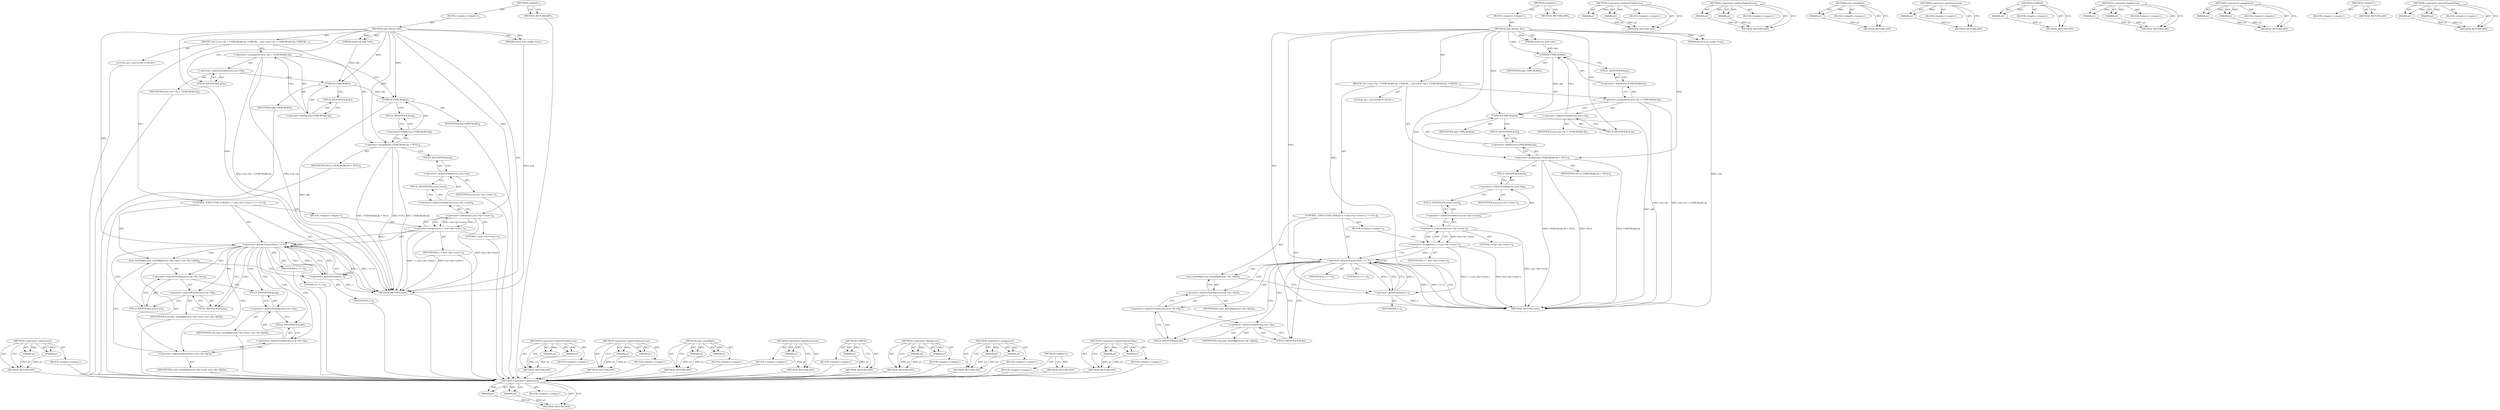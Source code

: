 digraph "&lt;operator&gt;.greaterEqualsThan" {
vulnerable_91 [label=<(METHOD,&lt;operator&gt;.subtraction)>];
vulnerable_92 [label=<(PARAM,p1)>];
vulnerable_93 [label=<(PARAM,p2)>];
vulnerable_94 [label=<(BLOCK,&lt;empty&gt;,&lt;empty&gt;)>];
vulnerable_95 [label=<(METHOD_RETURN,ANY)>];
vulnerable_6 [label=<(METHOD,&lt;global&gt;)<SUB>1</SUB>>];
vulnerable_7 [label=<(BLOCK,&lt;empty&gt;,&lt;empty&gt;)<SUB>1</SUB>>];
vulnerable_8 [label=<(METHOD,unix_detach_fds)<SUB>1</SUB>>];
vulnerable_9 [label=<(PARAM,struct scm_cookie *scm)<SUB>1</SUB>>];
vulnerable_10 [label=<(PARAM,struct sk_buff *skb)<SUB>1</SUB>>];
vulnerable_11 [label=<(BLOCK,{
	int i;

	scm-&gt;fp = UNIXCB(skb).fp;
 	UNIXCB(...,{
	int i;

	scm-&gt;fp = UNIXCB(skb).fp;
 	UNIXCB(...)<SUB>2</SUB>>];
vulnerable_12 [label="<(LOCAL,int i: int)<SUB>3</SUB>>"];
vulnerable_13 [label=<(&lt;operator&gt;.assignment,scm-&gt;fp = UNIXCB(skb).fp)<SUB>5</SUB>>];
vulnerable_14 [label=<(&lt;operator&gt;.indirectFieldAccess,scm-&gt;fp)<SUB>5</SUB>>];
vulnerable_15 [label=<(IDENTIFIER,scm,scm-&gt;fp = UNIXCB(skb).fp)<SUB>5</SUB>>];
vulnerable_16 [label=<(FIELD_IDENTIFIER,fp,fp)<SUB>5</SUB>>];
vulnerable_17 [label=<(&lt;operator&gt;.fieldAccess,UNIXCB(skb).fp)<SUB>5</SUB>>];
vulnerable_18 [label=<(UNIXCB,UNIXCB(skb))<SUB>5</SUB>>];
vulnerable_19 [label=<(IDENTIFIER,skb,UNIXCB(skb))<SUB>5</SUB>>];
vulnerable_20 [label=<(FIELD_IDENTIFIER,fp,fp)<SUB>5</SUB>>];
vulnerable_21 [label=<(&lt;operator&gt;.assignment,UNIXCB(skb).fp = NULL)<SUB>6</SUB>>];
vulnerable_22 [label=<(&lt;operator&gt;.fieldAccess,UNIXCB(skb).fp)<SUB>6</SUB>>];
vulnerable_23 [label=<(UNIXCB,UNIXCB(skb))<SUB>6</SUB>>];
vulnerable_24 [label=<(IDENTIFIER,skb,UNIXCB(skb))<SUB>6</SUB>>];
vulnerable_25 [label=<(FIELD_IDENTIFIER,fp,fp)<SUB>6</SUB>>];
vulnerable_26 [label=<(IDENTIFIER,NULL,UNIXCB(skb).fp = NULL)<SUB>6</SUB>>];
vulnerable_27 [label=<(CONTROL_STRUCTURE,FOR,for (i = scm-&gt;fp-&gt;count-1;i &gt;= 0;i--))<SUB>8</SUB>>];
vulnerable_28 [label=<(BLOCK,&lt;empty&gt;,&lt;empty&gt;)<SUB>8</SUB>>];
vulnerable_29 [label=<(&lt;operator&gt;.assignment,i = scm-&gt;fp-&gt;count-1)<SUB>8</SUB>>];
vulnerable_30 [label=<(IDENTIFIER,i,i = scm-&gt;fp-&gt;count-1)<SUB>8</SUB>>];
vulnerable_31 [label=<(&lt;operator&gt;.subtraction,scm-&gt;fp-&gt;count-1)<SUB>8</SUB>>];
vulnerable_32 [label=<(&lt;operator&gt;.indirectFieldAccess,scm-&gt;fp-&gt;count)<SUB>8</SUB>>];
vulnerable_33 [label=<(&lt;operator&gt;.indirectFieldAccess,scm-&gt;fp)<SUB>8</SUB>>];
vulnerable_34 [label=<(IDENTIFIER,scm,scm-&gt;fp-&gt;count-1)<SUB>8</SUB>>];
vulnerable_35 [label=<(FIELD_IDENTIFIER,fp,fp)<SUB>8</SUB>>];
vulnerable_36 [label=<(FIELD_IDENTIFIER,count,count)<SUB>8</SUB>>];
vulnerable_37 [label=<(LITERAL,1,scm-&gt;fp-&gt;count-1)<SUB>8</SUB>>];
vulnerable_38 [label=<(&lt;operator&gt;.greaterEqualsThan,i &gt;= 0)<SUB>8</SUB>>];
vulnerable_39 [label=<(IDENTIFIER,i,i &gt;= 0)<SUB>8</SUB>>];
vulnerable_40 [label=<(LITERAL,0,i &gt;= 0)<SUB>8</SUB>>];
vulnerable_41 [label=<(&lt;operator&gt;.postDecrement,i--)<SUB>8</SUB>>];
vulnerable_42 [label=<(IDENTIFIER,i,i--)<SUB>8</SUB>>];
vulnerable_43 [label=<(unix_notinflight,unix_notinflight(scm-&gt;fp-&gt;fp[i]))<SUB>9</SUB>>];
vulnerable_44 [label=<(&lt;operator&gt;.indirectIndexAccess,scm-&gt;fp-&gt;fp[i])<SUB>9</SUB>>];
vulnerable_45 [label=<(&lt;operator&gt;.indirectFieldAccess,scm-&gt;fp-&gt;fp)<SUB>9</SUB>>];
vulnerable_46 [label=<(&lt;operator&gt;.indirectFieldAccess,scm-&gt;fp)<SUB>9</SUB>>];
vulnerable_47 [label=<(IDENTIFIER,scm,unix_notinflight(scm-&gt;fp-&gt;fp[i]))<SUB>9</SUB>>];
vulnerable_48 [label=<(FIELD_IDENTIFIER,fp,fp)<SUB>9</SUB>>];
vulnerable_49 [label=<(FIELD_IDENTIFIER,fp,fp)<SUB>9</SUB>>];
vulnerable_50 [label=<(IDENTIFIER,i,unix_notinflight(scm-&gt;fp-&gt;fp[i]))<SUB>9</SUB>>];
vulnerable_51 [label=<(METHOD_RETURN,void)<SUB>1</SUB>>];
vulnerable_53 [label=<(METHOD_RETURN,ANY)<SUB>1</SUB>>];
vulnerable_77 [label=<(METHOD,&lt;operator&gt;.indirectFieldAccess)>];
vulnerable_78 [label=<(PARAM,p1)>];
vulnerable_79 [label=<(PARAM,p2)>];
vulnerable_80 [label=<(BLOCK,&lt;empty&gt;,&lt;empty&gt;)>];
vulnerable_81 [label=<(METHOD_RETURN,ANY)>];
vulnerable_109 [label=<(METHOD,&lt;operator&gt;.indirectIndexAccess)>];
vulnerable_110 [label=<(PARAM,p1)>];
vulnerable_111 [label=<(PARAM,p2)>];
vulnerable_112 [label=<(BLOCK,&lt;empty&gt;,&lt;empty&gt;)>];
vulnerable_113 [label=<(METHOD_RETURN,ANY)>];
vulnerable_105 [label=<(METHOD,unix_notinflight)>];
vulnerable_106 [label=<(PARAM,p1)>];
vulnerable_107 [label=<(BLOCK,&lt;empty&gt;,&lt;empty&gt;)>];
vulnerable_108 [label=<(METHOD_RETURN,ANY)>];
vulnerable_101 [label=<(METHOD,&lt;operator&gt;.postDecrement)>];
vulnerable_102 [label=<(PARAM,p1)>];
vulnerable_103 [label=<(BLOCK,&lt;empty&gt;,&lt;empty&gt;)>];
vulnerable_104 [label=<(METHOD_RETURN,ANY)>];
vulnerable_87 [label=<(METHOD,UNIXCB)>];
vulnerable_88 [label=<(PARAM,p1)>];
vulnerable_89 [label=<(BLOCK,&lt;empty&gt;,&lt;empty&gt;)>];
vulnerable_90 [label=<(METHOD_RETURN,ANY)>];
vulnerable_82 [label=<(METHOD,&lt;operator&gt;.fieldAccess)>];
vulnerable_83 [label=<(PARAM,p1)>];
vulnerable_84 [label=<(PARAM,p2)>];
vulnerable_85 [label=<(BLOCK,&lt;empty&gt;,&lt;empty&gt;)>];
vulnerable_86 [label=<(METHOD_RETURN,ANY)>];
vulnerable_72 [label=<(METHOD,&lt;operator&gt;.assignment)>];
vulnerable_73 [label=<(PARAM,p1)>];
vulnerable_74 [label=<(PARAM,p2)>];
vulnerable_75 [label=<(BLOCK,&lt;empty&gt;,&lt;empty&gt;)>];
vulnerable_76 [label=<(METHOD_RETURN,ANY)>];
vulnerable_66 [label=<(METHOD,&lt;global&gt;)<SUB>1</SUB>>];
vulnerable_67 [label=<(BLOCK,&lt;empty&gt;,&lt;empty&gt;)>];
vulnerable_68 [label=<(METHOD_RETURN,ANY)>];
vulnerable_96 [label=<(METHOD,&lt;operator&gt;.greaterEqualsThan)>];
vulnerable_97 [label=<(PARAM,p1)>];
vulnerable_98 [label=<(PARAM,p2)>];
vulnerable_99 [label=<(BLOCK,&lt;empty&gt;,&lt;empty&gt;)>];
vulnerable_100 [label=<(METHOD_RETURN,ANY)>];
fixed_96 [label=<(METHOD,&lt;operator&gt;.subtraction)>];
fixed_97 [label=<(PARAM,p1)>];
fixed_98 [label=<(PARAM,p2)>];
fixed_99 [label=<(BLOCK,&lt;empty&gt;,&lt;empty&gt;)>];
fixed_100 [label=<(METHOD_RETURN,ANY)>];
fixed_6 [label=<(METHOD,&lt;global&gt;)<SUB>1</SUB>>];
fixed_7 [label=<(BLOCK,&lt;empty&gt;,&lt;empty&gt;)<SUB>1</SUB>>];
fixed_8 [label=<(METHOD,unix_detach_fds)<SUB>1</SUB>>];
fixed_9 [label=<(PARAM,struct scm_cookie *scm)<SUB>1</SUB>>];
fixed_10 [label=<(PARAM,struct sk_buff *skb)<SUB>1</SUB>>];
fixed_11 [label=<(BLOCK,{
	int i;

	scm-&gt;fp = UNIXCB(skb).fp;
 	UNIXCB(...,{
	int i;

	scm-&gt;fp = UNIXCB(skb).fp;
 	UNIXCB(...)<SUB>2</SUB>>];
fixed_12 [label="<(LOCAL,int i: int)<SUB>3</SUB>>"];
fixed_13 [label=<(&lt;operator&gt;.assignment,scm-&gt;fp = UNIXCB(skb).fp)<SUB>5</SUB>>];
fixed_14 [label=<(&lt;operator&gt;.indirectFieldAccess,scm-&gt;fp)<SUB>5</SUB>>];
fixed_15 [label=<(IDENTIFIER,scm,scm-&gt;fp = UNIXCB(skb).fp)<SUB>5</SUB>>];
fixed_16 [label=<(FIELD_IDENTIFIER,fp,fp)<SUB>5</SUB>>];
fixed_17 [label=<(&lt;operator&gt;.fieldAccess,UNIXCB(skb).fp)<SUB>5</SUB>>];
fixed_18 [label=<(UNIXCB,UNIXCB(skb))<SUB>5</SUB>>];
fixed_19 [label=<(IDENTIFIER,skb,UNIXCB(skb))<SUB>5</SUB>>];
fixed_20 [label=<(FIELD_IDENTIFIER,fp,fp)<SUB>5</SUB>>];
fixed_21 [label=<(&lt;operator&gt;.assignment,UNIXCB(skb).fp = NULL)<SUB>6</SUB>>];
fixed_22 [label=<(&lt;operator&gt;.fieldAccess,UNIXCB(skb).fp)<SUB>6</SUB>>];
fixed_23 [label=<(UNIXCB,UNIXCB(skb))<SUB>6</SUB>>];
fixed_24 [label=<(IDENTIFIER,skb,UNIXCB(skb))<SUB>6</SUB>>];
fixed_25 [label=<(FIELD_IDENTIFIER,fp,fp)<SUB>6</SUB>>];
fixed_26 [label=<(IDENTIFIER,NULL,UNIXCB(skb).fp = NULL)<SUB>6</SUB>>];
fixed_27 [label=<(CONTROL_STRUCTURE,FOR,for (i = scm-&gt;fp-&gt;count-1;i &gt;= 0;i--))<SUB>8</SUB>>];
fixed_28 [label=<(BLOCK,&lt;empty&gt;,&lt;empty&gt;)<SUB>8</SUB>>];
fixed_29 [label=<(&lt;operator&gt;.assignment,i = scm-&gt;fp-&gt;count-1)<SUB>8</SUB>>];
fixed_30 [label=<(IDENTIFIER,i,i = scm-&gt;fp-&gt;count-1)<SUB>8</SUB>>];
fixed_31 [label=<(&lt;operator&gt;.subtraction,scm-&gt;fp-&gt;count-1)<SUB>8</SUB>>];
fixed_32 [label=<(&lt;operator&gt;.indirectFieldAccess,scm-&gt;fp-&gt;count)<SUB>8</SUB>>];
fixed_33 [label=<(&lt;operator&gt;.indirectFieldAccess,scm-&gt;fp)<SUB>8</SUB>>];
fixed_34 [label=<(IDENTIFIER,scm,scm-&gt;fp-&gt;count-1)<SUB>8</SUB>>];
fixed_35 [label=<(FIELD_IDENTIFIER,fp,fp)<SUB>8</SUB>>];
fixed_36 [label=<(FIELD_IDENTIFIER,count,count)<SUB>8</SUB>>];
fixed_37 [label=<(LITERAL,1,scm-&gt;fp-&gt;count-1)<SUB>8</SUB>>];
fixed_38 [label=<(&lt;operator&gt;.greaterEqualsThan,i &gt;= 0)<SUB>8</SUB>>];
fixed_39 [label=<(IDENTIFIER,i,i &gt;= 0)<SUB>8</SUB>>];
fixed_40 [label=<(LITERAL,0,i &gt;= 0)<SUB>8</SUB>>];
fixed_41 [label=<(&lt;operator&gt;.postDecrement,i--)<SUB>8</SUB>>];
fixed_42 [label=<(IDENTIFIER,i,i--)<SUB>8</SUB>>];
fixed_43 [label=<(unix_notinflight,unix_notinflight(scm-&gt;fp-&gt;user, scm-&gt;fp-&gt;fp[i]))<SUB>9</SUB>>];
fixed_44 [label=<(&lt;operator&gt;.indirectFieldAccess,scm-&gt;fp-&gt;user)<SUB>9</SUB>>];
fixed_45 [label=<(&lt;operator&gt;.indirectFieldAccess,scm-&gt;fp)<SUB>9</SUB>>];
fixed_46 [label=<(IDENTIFIER,scm,unix_notinflight(scm-&gt;fp-&gt;user, scm-&gt;fp-&gt;fp[i]))<SUB>9</SUB>>];
fixed_47 [label=<(FIELD_IDENTIFIER,fp,fp)<SUB>9</SUB>>];
fixed_48 [label=<(FIELD_IDENTIFIER,user,user)<SUB>9</SUB>>];
fixed_49 [label=<(&lt;operator&gt;.indirectIndexAccess,scm-&gt;fp-&gt;fp[i])<SUB>9</SUB>>];
fixed_50 [label=<(&lt;operator&gt;.indirectFieldAccess,scm-&gt;fp-&gt;fp)<SUB>9</SUB>>];
fixed_51 [label=<(&lt;operator&gt;.indirectFieldAccess,scm-&gt;fp)<SUB>9</SUB>>];
fixed_52 [label=<(IDENTIFIER,scm,unix_notinflight(scm-&gt;fp-&gt;user, scm-&gt;fp-&gt;fp[i]))<SUB>9</SUB>>];
fixed_53 [label=<(FIELD_IDENTIFIER,fp,fp)<SUB>9</SUB>>];
fixed_54 [label=<(FIELD_IDENTIFIER,fp,fp)<SUB>9</SUB>>];
fixed_55 [label=<(IDENTIFIER,i,unix_notinflight(scm-&gt;fp-&gt;user, scm-&gt;fp-&gt;fp[i]))<SUB>9</SUB>>];
fixed_56 [label=<(METHOD_RETURN,void)<SUB>1</SUB>>];
fixed_58 [label=<(METHOD_RETURN,ANY)<SUB>1</SUB>>];
fixed_82 [label=<(METHOD,&lt;operator&gt;.indirectFieldAccess)>];
fixed_83 [label=<(PARAM,p1)>];
fixed_84 [label=<(PARAM,p2)>];
fixed_85 [label=<(BLOCK,&lt;empty&gt;,&lt;empty&gt;)>];
fixed_86 [label=<(METHOD_RETURN,ANY)>];
fixed_115 [label=<(METHOD,&lt;operator&gt;.indirectIndexAccess)>];
fixed_116 [label=<(PARAM,p1)>];
fixed_117 [label=<(PARAM,p2)>];
fixed_118 [label=<(BLOCK,&lt;empty&gt;,&lt;empty&gt;)>];
fixed_119 [label=<(METHOD_RETURN,ANY)>];
fixed_110 [label=<(METHOD,unix_notinflight)>];
fixed_111 [label=<(PARAM,p1)>];
fixed_112 [label=<(PARAM,p2)>];
fixed_113 [label=<(BLOCK,&lt;empty&gt;,&lt;empty&gt;)>];
fixed_114 [label=<(METHOD_RETURN,ANY)>];
fixed_106 [label=<(METHOD,&lt;operator&gt;.postDecrement)>];
fixed_107 [label=<(PARAM,p1)>];
fixed_108 [label=<(BLOCK,&lt;empty&gt;,&lt;empty&gt;)>];
fixed_109 [label=<(METHOD_RETURN,ANY)>];
fixed_92 [label=<(METHOD,UNIXCB)>];
fixed_93 [label=<(PARAM,p1)>];
fixed_94 [label=<(BLOCK,&lt;empty&gt;,&lt;empty&gt;)>];
fixed_95 [label=<(METHOD_RETURN,ANY)>];
fixed_87 [label=<(METHOD,&lt;operator&gt;.fieldAccess)>];
fixed_88 [label=<(PARAM,p1)>];
fixed_89 [label=<(PARAM,p2)>];
fixed_90 [label=<(BLOCK,&lt;empty&gt;,&lt;empty&gt;)>];
fixed_91 [label=<(METHOD_RETURN,ANY)>];
fixed_77 [label=<(METHOD,&lt;operator&gt;.assignment)>];
fixed_78 [label=<(PARAM,p1)>];
fixed_79 [label=<(PARAM,p2)>];
fixed_80 [label=<(BLOCK,&lt;empty&gt;,&lt;empty&gt;)>];
fixed_81 [label=<(METHOD_RETURN,ANY)>];
fixed_71 [label=<(METHOD,&lt;global&gt;)<SUB>1</SUB>>];
fixed_72 [label=<(BLOCK,&lt;empty&gt;,&lt;empty&gt;)>];
fixed_73 [label=<(METHOD_RETURN,ANY)>];
fixed_101 [label=<(METHOD,&lt;operator&gt;.greaterEqualsThan)>];
fixed_102 [label=<(PARAM,p1)>];
fixed_103 [label=<(PARAM,p2)>];
fixed_104 [label=<(BLOCK,&lt;empty&gt;,&lt;empty&gt;)>];
fixed_105 [label=<(METHOD_RETURN,ANY)>];
vulnerable_91 -> vulnerable_92  [key=0, label="AST: "];
vulnerable_91 -> vulnerable_92  [key=1, label="DDG: "];
vulnerable_91 -> vulnerable_94  [key=0, label="AST: "];
vulnerable_91 -> vulnerable_93  [key=0, label="AST: "];
vulnerable_91 -> vulnerable_93  [key=1, label="DDG: "];
vulnerable_91 -> vulnerable_95  [key=0, label="AST: "];
vulnerable_91 -> vulnerable_95  [key=1, label="CFG: "];
vulnerable_92 -> vulnerable_95  [key=0, label="DDG: p1"];
vulnerable_93 -> vulnerable_95  [key=0, label="DDG: p2"];
vulnerable_6 -> vulnerable_7  [key=0, label="AST: "];
vulnerable_6 -> vulnerable_53  [key=0, label="AST: "];
vulnerable_6 -> vulnerable_53  [key=1, label="CFG: "];
vulnerable_7 -> vulnerable_8  [key=0, label="AST: "];
vulnerable_8 -> vulnerable_9  [key=0, label="AST: "];
vulnerable_8 -> vulnerable_9  [key=1, label="DDG: "];
vulnerable_8 -> vulnerable_10  [key=0, label="AST: "];
vulnerable_8 -> vulnerable_10  [key=1, label="DDG: "];
vulnerable_8 -> vulnerable_11  [key=0, label="AST: "];
vulnerable_8 -> vulnerable_51  [key=0, label="AST: "];
vulnerable_8 -> vulnerable_16  [key=0, label="CFG: "];
vulnerable_8 -> vulnerable_21  [key=0, label="DDG: "];
vulnerable_8 -> vulnerable_38  [key=0, label="DDG: "];
vulnerable_8 -> vulnerable_41  [key=0, label="DDG: "];
vulnerable_8 -> vulnerable_18  [key=0, label="DDG: "];
vulnerable_8 -> vulnerable_23  [key=0, label="DDG: "];
vulnerable_8 -> vulnerable_31  [key=0, label="DDG: "];
vulnerable_9 -> vulnerable_51  [key=0, label="DDG: scm"];
vulnerable_10 -> vulnerable_18  [key=0, label="DDG: skb"];
vulnerable_11 -> vulnerable_12  [key=0, label="AST: "];
vulnerable_11 -> vulnerable_13  [key=0, label="AST: "];
vulnerable_11 -> vulnerable_21  [key=0, label="AST: "];
vulnerable_11 -> vulnerable_27  [key=0, label="AST: "];
vulnerable_13 -> vulnerable_14  [key=0, label="AST: "];
vulnerable_13 -> vulnerable_17  [key=0, label="AST: "];
vulnerable_13 -> vulnerable_23  [key=0, label="CFG: "];
vulnerable_13 -> vulnerable_51  [key=0, label="DDG: scm-&gt;fp"];
vulnerable_13 -> vulnerable_51  [key=1, label="DDG: scm-&gt;fp = UNIXCB(skb).fp"];
vulnerable_14 -> vulnerable_15  [key=0, label="AST: "];
vulnerable_14 -> vulnerable_16  [key=0, label="AST: "];
vulnerable_14 -> vulnerable_18  [key=0, label="CFG: "];
vulnerable_16 -> vulnerable_14  [key=0, label="CFG: "];
vulnerable_17 -> vulnerable_18  [key=0, label="AST: "];
vulnerable_17 -> vulnerable_20  [key=0, label="AST: "];
vulnerable_17 -> vulnerable_13  [key=0, label="CFG: "];
vulnerable_18 -> vulnerable_19  [key=0, label="AST: "];
vulnerable_18 -> vulnerable_20  [key=0, label="CFG: "];
vulnerable_18 -> vulnerable_23  [key=0, label="DDG: skb"];
vulnerable_20 -> vulnerable_17  [key=0, label="CFG: "];
vulnerable_21 -> vulnerable_22  [key=0, label="AST: "];
vulnerable_21 -> vulnerable_26  [key=0, label="AST: "];
vulnerable_21 -> vulnerable_35  [key=0, label="CFG: "];
vulnerable_21 -> vulnerable_51  [key=0, label="DDG: UNIXCB(skb).fp"];
vulnerable_21 -> vulnerable_51  [key=1, label="DDG: UNIXCB(skb).fp = NULL"];
vulnerable_21 -> vulnerable_51  [key=2, label="DDG: NULL"];
vulnerable_22 -> vulnerable_23  [key=0, label="AST: "];
vulnerable_22 -> vulnerable_25  [key=0, label="AST: "];
vulnerable_22 -> vulnerable_21  [key=0, label="CFG: "];
vulnerable_23 -> vulnerable_24  [key=0, label="AST: "];
vulnerable_23 -> vulnerable_25  [key=0, label="CFG: "];
vulnerable_23 -> vulnerable_51  [key=0, label="DDG: skb"];
vulnerable_25 -> vulnerable_22  [key=0, label="CFG: "];
vulnerable_27 -> vulnerable_28  [key=0, label="AST: "];
vulnerable_27 -> vulnerable_38  [key=0, label="AST: "];
vulnerable_27 -> vulnerable_41  [key=0, label="AST: "];
vulnerable_27 -> vulnerable_43  [key=0, label="AST: "];
vulnerable_28 -> vulnerable_29  [key=0, label="AST: "];
vulnerable_29 -> vulnerable_30  [key=0, label="AST: "];
vulnerable_29 -> vulnerable_31  [key=0, label="AST: "];
vulnerable_29 -> vulnerable_38  [key=0, label="CFG: "];
vulnerable_29 -> vulnerable_38  [key=1, label="DDG: i"];
vulnerable_29 -> vulnerable_51  [key=0, label="DDG: scm-&gt;fp-&gt;count-1"];
vulnerable_29 -> vulnerable_51  [key=1, label="DDG: i = scm-&gt;fp-&gt;count-1"];
vulnerable_31 -> vulnerable_32  [key=0, label="AST: "];
vulnerable_31 -> vulnerable_37  [key=0, label="AST: "];
vulnerable_31 -> vulnerable_29  [key=0, label="CFG: "];
vulnerable_31 -> vulnerable_29  [key=1, label="DDG: scm-&gt;fp-&gt;count"];
vulnerable_31 -> vulnerable_29  [key=2, label="DDG: 1"];
vulnerable_31 -> vulnerable_51  [key=0, label="DDG: scm-&gt;fp-&gt;count"];
vulnerable_32 -> vulnerable_33  [key=0, label="AST: "];
vulnerable_32 -> vulnerable_36  [key=0, label="AST: "];
vulnerable_32 -> vulnerable_31  [key=0, label="CFG: "];
vulnerable_33 -> vulnerable_34  [key=0, label="AST: "];
vulnerable_33 -> vulnerable_35  [key=0, label="AST: "];
vulnerable_33 -> vulnerable_36  [key=0, label="CFG: "];
vulnerable_35 -> vulnerable_33  [key=0, label="CFG: "];
vulnerable_36 -> vulnerable_32  [key=0, label="CFG: "];
vulnerable_38 -> vulnerable_39  [key=0, label="AST: "];
vulnerable_38 -> vulnerable_40  [key=0, label="AST: "];
vulnerable_38 -> vulnerable_51  [key=0, label="CFG: "];
vulnerable_38 -> vulnerable_51  [key=1, label="DDG: i"];
vulnerable_38 -> vulnerable_51  [key=2, label="DDG: i &gt;= 0"];
vulnerable_38 -> vulnerable_48  [key=0, label="CFG: "];
vulnerable_38 -> vulnerable_48  [key=1, label="CDG: "];
vulnerable_38 -> vulnerable_41  [key=0, label="DDG: i"];
vulnerable_38 -> vulnerable_41  [key=1, label="CDG: "];
vulnerable_38 -> vulnerable_49  [key=0, label="CDG: "];
vulnerable_38 -> vulnerable_44  [key=0, label="CDG: "];
vulnerable_38 -> vulnerable_46  [key=0, label="CDG: "];
vulnerable_38 -> vulnerable_38  [key=0, label="CDG: "];
vulnerable_38 -> vulnerable_45  [key=0, label="CDG: "];
vulnerable_38 -> vulnerable_43  [key=0, label="CDG: "];
vulnerable_41 -> vulnerable_42  [key=0, label="AST: "];
vulnerable_41 -> vulnerable_38  [key=0, label="CFG: "];
vulnerable_41 -> vulnerable_38  [key=1, label="DDG: i"];
vulnerable_41 -> vulnerable_51  [key=0, label="DDG: i--"];
vulnerable_43 -> vulnerable_44  [key=0, label="AST: "];
vulnerable_43 -> vulnerable_41  [key=0, label="CFG: "];
vulnerable_44 -> vulnerable_45  [key=0, label="AST: "];
vulnerable_44 -> vulnerable_50  [key=0, label="AST: "];
vulnerable_44 -> vulnerable_43  [key=0, label="CFG: "];
vulnerable_45 -> vulnerable_46  [key=0, label="AST: "];
vulnerable_45 -> vulnerable_49  [key=0, label="AST: "];
vulnerable_45 -> vulnerable_44  [key=0, label="CFG: "];
vulnerable_46 -> vulnerable_47  [key=0, label="AST: "];
vulnerable_46 -> vulnerable_48  [key=0, label="AST: "];
vulnerable_46 -> vulnerable_49  [key=0, label="CFG: "];
vulnerable_48 -> vulnerable_46  [key=0, label="CFG: "];
vulnerable_49 -> vulnerable_45  [key=0, label="CFG: "];
vulnerable_77 -> vulnerable_78  [key=0, label="AST: "];
vulnerable_77 -> vulnerable_78  [key=1, label="DDG: "];
vulnerable_77 -> vulnerable_80  [key=0, label="AST: "];
vulnerable_77 -> vulnerable_79  [key=0, label="AST: "];
vulnerable_77 -> vulnerable_79  [key=1, label="DDG: "];
vulnerable_77 -> vulnerable_81  [key=0, label="AST: "];
vulnerable_77 -> vulnerable_81  [key=1, label="CFG: "];
vulnerable_78 -> vulnerable_81  [key=0, label="DDG: p1"];
vulnerable_79 -> vulnerable_81  [key=0, label="DDG: p2"];
vulnerable_109 -> vulnerable_110  [key=0, label="AST: "];
vulnerable_109 -> vulnerable_110  [key=1, label="DDG: "];
vulnerable_109 -> vulnerable_112  [key=0, label="AST: "];
vulnerable_109 -> vulnerable_111  [key=0, label="AST: "];
vulnerable_109 -> vulnerable_111  [key=1, label="DDG: "];
vulnerable_109 -> vulnerable_113  [key=0, label="AST: "];
vulnerable_109 -> vulnerable_113  [key=1, label="CFG: "];
vulnerable_110 -> vulnerable_113  [key=0, label="DDG: p1"];
vulnerable_111 -> vulnerable_113  [key=0, label="DDG: p2"];
vulnerable_105 -> vulnerable_106  [key=0, label="AST: "];
vulnerable_105 -> vulnerable_106  [key=1, label="DDG: "];
vulnerable_105 -> vulnerable_107  [key=0, label="AST: "];
vulnerable_105 -> vulnerable_108  [key=0, label="AST: "];
vulnerable_105 -> vulnerable_108  [key=1, label="CFG: "];
vulnerable_106 -> vulnerable_108  [key=0, label="DDG: p1"];
vulnerable_101 -> vulnerable_102  [key=0, label="AST: "];
vulnerable_101 -> vulnerable_102  [key=1, label="DDG: "];
vulnerable_101 -> vulnerable_103  [key=0, label="AST: "];
vulnerable_101 -> vulnerable_104  [key=0, label="AST: "];
vulnerable_101 -> vulnerable_104  [key=1, label="CFG: "];
vulnerable_102 -> vulnerable_104  [key=0, label="DDG: p1"];
vulnerable_87 -> vulnerable_88  [key=0, label="AST: "];
vulnerable_87 -> vulnerable_88  [key=1, label="DDG: "];
vulnerable_87 -> vulnerable_89  [key=0, label="AST: "];
vulnerable_87 -> vulnerable_90  [key=0, label="AST: "];
vulnerable_87 -> vulnerable_90  [key=1, label="CFG: "];
vulnerable_88 -> vulnerable_90  [key=0, label="DDG: p1"];
vulnerable_82 -> vulnerable_83  [key=0, label="AST: "];
vulnerable_82 -> vulnerable_83  [key=1, label="DDG: "];
vulnerable_82 -> vulnerable_85  [key=0, label="AST: "];
vulnerable_82 -> vulnerable_84  [key=0, label="AST: "];
vulnerable_82 -> vulnerable_84  [key=1, label="DDG: "];
vulnerable_82 -> vulnerable_86  [key=0, label="AST: "];
vulnerable_82 -> vulnerable_86  [key=1, label="CFG: "];
vulnerable_83 -> vulnerable_86  [key=0, label="DDG: p1"];
vulnerable_84 -> vulnerable_86  [key=0, label="DDG: p2"];
vulnerable_72 -> vulnerable_73  [key=0, label="AST: "];
vulnerable_72 -> vulnerable_73  [key=1, label="DDG: "];
vulnerable_72 -> vulnerable_75  [key=0, label="AST: "];
vulnerable_72 -> vulnerable_74  [key=0, label="AST: "];
vulnerable_72 -> vulnerable_74  [key=1, label="DDG: "];
vulnerable_72 -> vulnerable_76  [key=0, label="AST: "];
vulnerable_72 -> vulnerable_76  [key=1, label="CFG: "];
vulnerable_73 -> vulnerable_76  [key=0, label="DDG: p1"];
vulnerable_74 -> vulnerable_76  [key=0, label="DDG: p2"];
vulnerable_66 -> vulnerable_67  [key=0, label="AST: "];
vulnerable_66 -> vulnerable_68  [key=0, label="AST: "];
vulnerable_66 -> vulnerable_68  [key=1, label="CFG: "];
vulnerable_96 -> vulnerable_97  [key=0, label="AST: "];
vulnerable_96 -> vulnerable_97  [key=1, label="DDG: "];
vulnerable_96 -> vulnerable_99  [key=0, label="AST: "];
vulnerable_96 -> vulnerable_98  [key=0, label="AST: "];
vulnerable_96 -> vulnerable_98  [key=1, label="DDG: "];
vulnerable_96 -> vulnerable_100  [key=0, label="AST: "];
vulnerable_96 -> vulnerable_100  [key=1, label="CFG: "];
vulnerable_97 -> vulnerable_100  [key=0, label="DDG: p1"];
vulnerable_98 -> vulnerable_100  [key=0, label="DDG: p2"];
fixed_96 -> fixed_97  [key=0, label="AST: "];
fixed_96 -> fixed_97  [key=1, label="DDG: "];
fixed_96 -> fixed_99  [key=0, label="AST: "];
fixed_96 -> fixed_98  [key=0, label="AST: "];
fixed_96 -> fixed_98  [key=1, label="DDG: "];
fixed_96 -> fixed_100  [key=0, label="AST: "];
fixed_96 -> fixed_100  [key=1, label="CFG: "];
fixed_97 -> fixed_100  [key=0, label="DDG: p1"];
fixed_98 -> fixed_100  [key=0, label="DDG: p2"];
fixed_99 -> vulnerable_91  [key=0];
fixed_100 -> vulnerable_91  [key=0];
fixed_6 -> fixed_7  [key=0, label="AST: "];
fixed_6 -> fixed_58  [key=0, label="AST: "];
fixed_6 -> fixed_58  [key=1, label="CFG: "];
fixed_7 -> fixed_8  [key=0, label="AST: "];
fixed_8 -> fixed_9  [key=0, label="AST: "];
fixed_8 -> fixed_9  [key=1, label="DDG: "];
fixed_8 -> fixed_10  [key=0, label="AST: "];
fixed_8 -> fixed_10  [key=1, label="DDG: "];
fixed_8 -> fixed_11  [key=0, label="AST: "];
fixed_8 -> fixed_56  [key=0, label="AST: "];
fixed_8 -> fixed_16  [key=0, label="CFG: "];
fixed_8 -> fixed_21  [key=0, label="DDG: "];
fixed_8 -> fixed_38  [key=0, label="DDG: "];
fixed_8 -> fixed_41  [key=0, label="DDG: "];
fixed_8 -> fixed_18  [key=0, label="DDG: "];
fixed_8 -> fixed_23  [key=0, label="DDG: "];
fixed_8 -> fixed_31  [key=0, label="DDG: "];
fixed_9 -> fixed_56  [key=0, label="DDG: scm"];
fixed_10 -> fixed_18  [key=0, label="DDG: skb"];
fixed_11 -> fixed_12  [key=0, label="AST: "];
fixed_11 -> fixed_13  [key=0, label="AST: "];
fixed_11 -> fixed_21  [key=0, label="AST: "];
fixed_11 -> fixed_27  [key=0, label="AST: "];
fixed_12 -> vulnerable_91  [key=0];
fixed_13 -> fixed_14  [key=0, label="AST: "];
fixed_13 -> fixed_17  [key=0, label="AST: "];
fixed_13 -> fixed_23  [key=0, label="CFG: "];
fixed_13 -> fixed_56  [key=0, label="DDG: scm-&gt;fp"];
fixed_13 -> fixed_56  [key=1, label="DDG: scm-&gt;fp = UNIXCB(skb).fp"];
fixed_14 -> fixed_15  [key=0, label="AST: "];
fixed_14 -> fixed_16  [key=0, label="AST: "];
fixed_14 -> fixed_18  [key=0, label="CFG: "];
fixed_15 -> vulnerable_91  [key=0];
fixed_16 -> fixed_14  [key=0, label="CFG: "];
fixed_17 -> fixed_18  [key=0, label="AST: "];
fixed_17 -> fixed_20  [key=0, label="AST: "];
fixed_17 -> fixed_13  [key=0, label="CFG: "];
fixed_18 -> fixed_19  [key=0, label="AST: "];
fixed_18 -> fixed_20  [key=0, label="CFG: "];
fixed_18 -> fixed_23  [key=0, label="DDG: skb"];
fixed_19 -> vulnerable_91  [key=0];
fixed_20 -> fixed_17  [key=0, label="CFG: "];
fixed_21 -> fixed_22  [key=0, label="AST: "];
fixed_21 -> fixed_26  [key=0, label="AST: "];
fixed_21 -> fixed_35  [key=0, label="CFG: "];
fixed_21 -> fixed_56  [key=0, label="DDG: UNIXCB(skb).fp"];
fixed_21 -> fixed_56  [key=1, label="DDG: UNIXCB(skb).fp = NULL"];
fixed_21 -> fixed_56  [key=2, label="DDG: NULL"];
fixed_22 -> fixed_23  [key=0, label="AST: "];
fixed_22 -> fixed_25  [key=0, label="AST: "];
fixed_22 -> fixed_21  [key=0, label="CFG: "];
fixed_23 -> fixed_24  [key=0, label="AST: "];
fixed_23 -> fixed_25  [key=0, label="CFG: "];
fixed_23 -> fixed_56  [key=0, label="DDG: skb"];
fixed_24 -> vulnerable_91  [key=0];
fixed_25 -> fixed_22  [key=0, label="CFG: "];
fixed_26 -> vulnerable_91  [key=0];
fixed_27 -> fixed_28  [key=0, label="AST: "];
fixed_27 -> fixed_38  [key=0, label="AST: "];
fixed_27 -> fixed_41  [key=0, label="AST: "];
fixed_27 -> fixed_43  [key=0, label="AST: "];
fixed_28 -> fixed_29  [key=0, label="AST: "];
fixed_29 -> fixed_30  [key=0, label="AST: "];
fixed_29 -> fixed_31  [key=0, label="AST: "];
fixed_29 -> fixed_38  [key=0, label="CFG: "];
fixed_29 -> fixed_38  [key=1, label="DDG: i"];
fixed_29 -> fixed_56  [key=0, label="DDG: scm-&gt;fp-&gt;count-1"];
fixed_29 -> fixed_56  [key=1, label="DDG: i = scm-&gt;fp-&gt;count-1"];
fixed_30 -> vulnerable_91  [key=0];
fixed_31 -> fixed_32  [key=0, label="AST: "];
fixed_31 -> fixed_37  [key=0, label="AST: "];
fixed_31 -> fixed_29  [key=0, label="CFG: "];
fixed_31 -> fixed_29  [key=1, label="DDG: scm-&gt;fp-&gt;count"];
fixed_31 -> fixed_29  [key=2, label="DDG: 1"];
fixed_31 -> fixed_56  [key=0, label="DDG: scm-&gt;fp-&gt;count"];
fixed_32 -> fixed_33  [key=0, label="AST: "];
fixed_32 -> fixed_36  [key=0, label="AST: "];
fixed_32 -> fixed_31  [key=0, label="CFG: "];
fixed_33 -> fixed_34  [key=0, label="AST: "];
fixed_33 -> fixed_35  [key=0, label="AST: "];
fixed_33 -> fixed_36  [key=0, label="CFG: "];
fixed_34 -> vulnerable_91  [key=0];
fixed_35 -> fixed_33  [key=0, label="CFG: "];
fixed_36 -> fixed_32  [key=0, label="CFG: "];
fixed_37 -> vulnerable_91  [key=0];
fixed_38 -> fixed_39  [key=0, label="AST: "];
fixed_38 -> fixed_40  [key=0, label="AST: "];
fixed_38 -> fixed_56  [key=0, label="CFG: "];
fixed_38 -> fixed_56  [key=1, label="DDG: i"];
fixed_38 -> fixed_56  [key=2, label="DDG: i &gt;= 0"];
fixed_38 -> fixed_47  [key=0, label="CFG: "];
fixed_38 -> fixed_47  [key=1, label="CDG: "];
fixed_38 -> fixed_41  [key=0, label="DDG: i"];
fixed_38 -> fixed_41  [key=1, label="CDG: "];
fixed_38 -> fixed_48  [key=0, label="CDG: "];
fixed_38 -> fixed_49  [key=0, label="CDG: "];
fixed_38 -> fixed_50  [key=0, label="CDG: "];
fixed_38 -> fixed_51  [key=0, label="CDG: "];
fixed_38 -> fixed_44  [key=0, label="CDG: "];
fixed_38 -> fixed_53  [key=0, label="CDG: "];
fixed_38 -> fixed_38  [key=0, label="CDG: "];
fixed_38 -> fixed_54  [key=0, label="CDG: "];
fixed_38 -> fixed_45  [key=0, label="CDG: "];
fixed_38 -> fixed_43  [key=0, label="CDG: "];
fixed_39 -> vulnerable_91  [key=0];
fixed_40 -> vulnerable_91  [key=0];
fixed_41 -> fixed_42  [key=0, label="AST: "];
fixed_41 -> fixed_38  [key=0, label="CFG: "];
fixed_41 -> fixed_38  [key=1, label="DDG: i"];
fixed_41 -> fixed_56  [key=0, label="DDG: i--"];
fixed_42 -> vulnerable_91  [key=0];
fixed_43 -> fixed_44  [key=0, label="AST: "];
fixed_43 -> fixed_49  [key=0, label="AST: "];
fixed_43 -> fixed_41  [key=0, label="CFG: "];
fixed_44 -> fixed_45  [key=0, label="AST: "];
fixed_44 -> fixed_48  [key=0, label="AST: "];
fixed_44 -> fixed_53  [key=0, label="CFG: "];
fixed_45 -> fixed_46  [key=0, label="AST: "];
fixed_45 -> fixed_47  [key=0, label="AST: "];
fixed_45 -> fixed_48  [key=0, label="CFG: "];
fixed_46 -> vulnerable_91  [key=0];
fixed_47 -> fixed_45  [key=0, label="CFG: "];
fixed_48 -> fixed_44  [key=0, label="CFG: "];
fixed_49 -> fixed_50  [key=0, label="AST: "];
fixed_49 -> fixed_55  [key=0, label="AST: "];
fixed_49 -> fixed_43  [key=0, label="CFG: "];
fixed_50 -> fixed_51  [key=0, label="AST: "];
fixed_50 -> fixed_54  [key=0, label="AST: "];
fixed_50 -> fixed_49  [key=0, label="CFG: "];
fixed_51 -> fixed_52  [key=0, label="AST: "];
fixed_51 -> fixed_53  [key=0, label="AST: "];
fixed_51 -> fixed_54  [key=0, label="CFG: "];
fixed_52 -> vulnerable_91  [key=0];
fixed_53 -> fixed_51  [key=0, label="CFG: "];
fixed_54 -> fixed_50  [key=0, label="CFG: "];
fixed_55 -> vulnerable_91  [key=0];
fixed_56 -> vulnerable_91  [key=0];
fixed_58 -> vulnerable_91  [key=0];
fixed_82 -> fixed_83  [key=0, label="AST: "];
fixed_82 -> fixed_83  [key=1, label="DDG: "];
fixed_82 -> fixed_85  [key=0, label="AST: "];
fixed_82 -> fixed_84  [key=0, label="AST: "];
fixed_82 -> fixed_84  [key=1, label="DDG: "];
fixed_82 -> fixed_86  [key=0, label="AST: "];
fixed_82 -> fixed_86  [key=1, label="CFG: "];
fixed_83 -> fixed_86  [key=0, label="DDG: p1"];
fixed_84 -> fixed_86  [key=0, label="DDG: p2"];
fixed_85 -> vulnerable_91  [key=0];
fixed_86 -> vulnerable_91  [key=0];
fixed_115 -> fixed_116  [key=0, label="AST: "];
fixed_115 -> fixed_116  [key=1, label="DDG: "];
fixed_115 -> fixed_118  [key=0, label="AST: "];
fixed_115 -> fixed_117  [key=0, label="AST: "];
fixed_115 -> fixed_117  [key=1, label="DDG: "];
fixed_115 -> fixed_119  [key=0, label="AST: "];
fixed_115 -> fixed_119  [key=1, label="CFG: "];
fixed_116 -> fixed_119  [key=0, label="DDG: p1"];
fixed_117 -> fixed_119  [key=0, label="DDG: p2"];
fixed_118 -> vulnerable_91  [key=0];
fixed_119 -> vulnerable_91  [key=0];
fixed_110 -> fixed_111  [key=0, label="AST: "];
fixed_110 -> fixed_111  [key=1, label="DDG: "];
fixed_110 -> fixed_113  [key=0, label="AST: "];
fixed_110 -> fixed_112  [key=0, label="AST: "];
fixed_110 -> fixed_112  [key=1, label="DDG: "];
fixed_110 -> fixed_114  [key=0, label="AST: "];
fixed_110 -> fixed_114  [key=1, label="CFG: "];
fixed_111 -> fixed_114  [key=0, label="DDG: p1"];
fixed_112 -> fixed_114  [key=0, label="DDG: p2"];
fixed_113 -> vulnerable_91  [key=0];
fixed_114 -> vulnerable_91  [key=0];
fixed_106 -> fixed_107  [key=0, label="AST: "];
fixed_106 -> fixed_107  [key=1, label="DDG: "];
fixed_106 -> fixed_108  [key=0, label="AST: "];
fixed_106 -> fixed_109  [key=0, label="AST: "];
fixed_106 -> fixed_109  [key=1, label="CFG: "];
fixed_107 -> fixed_109  [key=0, label="DDG: p1"];
fixed_108 -> vulnerable_91  [key=0];
fixed_109 -> vulnerable_91  [key=0];
fixed_92 -> fixed_93  [key=0, label="AST: "];
fixed_92 -> fixed_93  [key=1, label="DDG: "];
fixed_92 -> fixed_94  [key=0, label="AST: "];
fixed_92 -> fixed_95  [key=0, label="AST: "];
fixed_92 -> fixed_95  [key=1, label="CFG: "];
fixed_93 -> fixed_95  [key=0, label="DDG: p1"];
fixed_94 -> vulnerable_91  [key=0];
fixed_95 -> vulnerable_91  [key=0];
fixed_87 -> fixed_88  [key=0, label="AST: "];
fixed_87 -> fixed_88  [key=1, label="DDG: "];
fixed_87 -> fixed_90  [key=0, label="AST: "];
fixed_87 -> fixed_89  [key=0, label="AST: "];
fixed_87 -> fixed_89  [key=1, label="DDG: "];
fixed_87 -> fixed_91  [key=0, label="AST: "];
fixed_87 -> fixed_91  [key=1, label="CFG: "];
fixed_88 -> fixed_91  [key=0, label="DDG: p1"];
fixed_89 -> fixed_91  [key=0, label="DDG: p2"];
fixed_90 -> vulnerable_91  [key=0];
fixed_91 -> vulnerable_91  [key=0];
fixed_77 -> fixed_78  [key=0, label="AST: "];
fixed_77 -> fixed_78  [key=1, label="DDG: "];
fixed_77 -> fixed_80  [key=0, label="AST: "];
fixed_77 -> fixed_79  [key=0, label="AST: "];
fixed_77 -> fixed_79  [key=1, label="DDG: "];
fixed_77 -> fixed_81  [key=0, label="AST: "];
fixed_77 -> fixed_81  [key=1, label="CFG: "];
fixed_78 -> fixed_81  [key=0, label="DDG: p1"];
fixed_79 -> fixed_81  [key=0, label="DDG: p2"];
fixed_80 -> vulnerable_91  [key=0];
fixed_81 -> vulnerable_91  [key=0];
fixed_71 -> fixed_72  [key=0, label="AST: "];
fixed_71 -> fixed_73  [key=0, label="AST: "];
fixed_71 -> fixed_73  [key=1, label="CFG: "];
fixed_72 -> vulnerable_91  [key=0];
fixed_73 -> vulnerable_91  [key=0];
fixed_101 -> fixed_102  [key=0, label="AST: "];
fixed_101 -> fixed_102  [key=1, label="DDG: "];
fixed_101 -> fixed_104  [key=0, label="AST: "];
fixed_101 -> fixed_103  [key=0, label="AST: "];
fixed_101 -> fixed_103  [key=1, label="DDG: "];
fixed_101 -> fixed_105  [key=0, label="AST: "];
fixed_101 -> fixed_105  [key=1, label="CFG: "];
fixed_102 -> fixed_105  [key=0, label="DDG: p1"];
fixed_103 -> fixed_105  [key=0, label="DDG: p2"];
fixed_104 -> vulnerable_91  [key=0];
fixed_105 -> vulnerable_91  [key=0];
}
